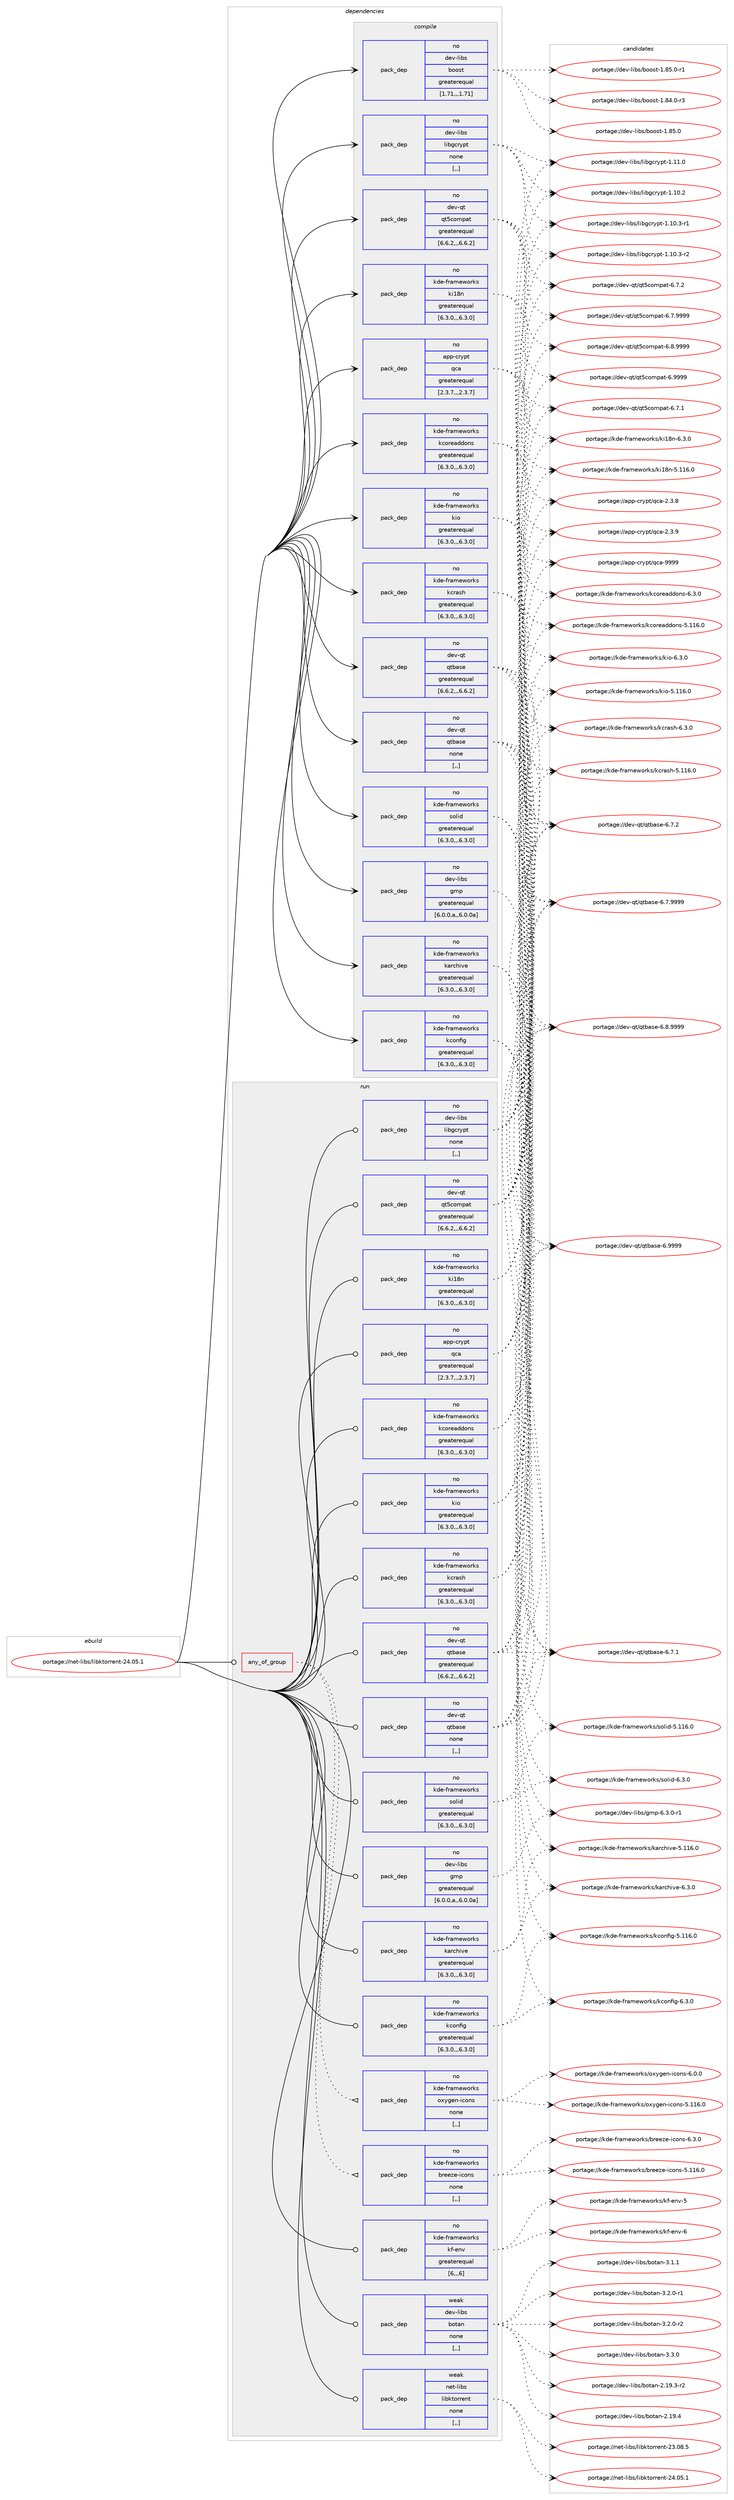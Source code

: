 digraph prolog {

# *************
# Graph options
# *************

newrank=true;
concentrate=true;
compound=true;
graph [rankdir=LR,fontname=Helvetica,fontsize=10,ranksep=1.5];#, ranksep=2.5, nodesep=0.2];
edge  [arrowhead=vee];
node  [fontname=Helvetica,fontsize=10];

# **********
# The ebuild
# **********

subgraph cluster_leftcol {
color=gray;
label=<<i>ebuild</i>>;
id [label="portage://net-libs/libktorrent-24.05.1", color=red, width=4, href="../net-libs/libktorrent-24.05.1.svg"];
}

# ****************
# The dependencies
# ****************

subgraph cluster_midcol {
color=gray;
label=<<i>dependencies</i>>;
subgraph cluster_compile {
fillcolor="#eeeeee";
style=filled;
label=<<i>compile</i>>;
subgraph pack256847 {
dependency350698 [label=<<TABLE BORDER="0" CELLBORDER="1" CELLSPACING="0" CELLPADDING="4" WIDTH="220"><TR><TD ROWSPAN="6" CELLPADDING="30">pack_dep</TD></TR><TR><TD WIDTH="110">no</TD></TR><TR><TD>app-crypt</TD></TR><TR><TD>qca</TD></TR><TR><TD>greaterequal</TD></TR><TR><TD>[2.3.7,,,2.3.7]</TD></TR></TABLE>>, shape=none, color=blue];
}
id:e -> dependency350698:w [weight=20,style="solid",arrowhead="vee"];
subgraph pack256848 {
dependency350699 [label=<<TABLE BORDER="0" CELLBORDER="1" CELLSPACING="0" CELLPADDING="4" WIDTH="220"><TR><TD ROWSPAN="6" CELLPADDING="30">pack_dep</TD></TR><TR><TD WIDTH="110">no</TD></TR><TR><TD>dev-libs</TD></TR><TR><TD>boost</TD></TR><TR><TD>greaterequal</TD></TR><TR><TD>[1.71,,,1.71]</TD></TR></TABLE>>, shape=none, color=blue];
}
id:e -> dependency350699:w [weight=20,style="solid",arrowhead="vee"];
subgraph pack256849 {
dependency350700 [label=<<TABLE BORDER="0" CELLBORDER="1" CELLSPACING="0" CELLPADDING="4" WIDTH="220"><TR><TD ROWSPAN="6" CELLPADDING="30">pack_dep</TD></TR><TR><TD WIDTH="110">no</TD></TR><TR><TD>dev-libs</TD></TR><TR><TD>gmp</TD></TR><TR><TD>greaterequal</TD></TR><TR><TD>[6.0.0,a,,6.0.0a]</TD></TR></TABLE>>, shape=none, color=blue];
}
id:e -> dependency350700:w [weight=20,style="solid",arrowhead="vee"];
subgraph pack256850 {
dependency350701 [label=<<TABLE BORDER="0" CELLBORDER="1" CELLSPACING="0" CELLPADDING="4" WIDTH="220"><TR><TD ROWSPAN="6" CELLPADDING="30">pack_dep</TD></TR><TR><TD WIDTH="110">no</TD></TR><TR><TD>dev-libs</TD></TR><TR><TD>libgcrypt</TD></TR><TR><TD>none</TD></TR><TR><TD>[,,]</TD></TR></TABLE>>, shape=none, color=blue];
}
id:e -> dependency350701:w [weight=20,style="solid",arrowhead="vee"];
subgraph pack256851 {
dependency350702 [label=<<TABLE BORDER="0" CELLBORDER="1" CELLSPACING="0" CELLPADDING="4" WIDTH="220"><TR><TD ROWSPAN="6" CELLPADDING="30">pack_dep</TD></TR><TR><TD WIDTH="110">no</TD></TR><TR><TD>dev-qt</TD></TR><TR><TD>qt5compat</TD></TR><TR><TD>greaterequal</TD></TR><TR><TD>[6.6.2,,,6.6.2]</TD></TR></TABLE>>, shape=none, color=blue];
}
id:e -> dependency350702:w [weight=20,style="solid",arrowhead="vee"];
subgraph pack256852 {
dependency350703 [label=<<TABLE BORDER="0" CELLBORDER="1" CELLSPACING="0" CELLPADDING="4" WIDTH="220"><TR><TD ROWSPAN="6" CELLPADDING="30">pack_dep</TD></TR><TR><TD WIDTH="110">no</TD></TR><TR><TD>dev-qt</TD></TR><TR><TD>qtbase</TD></TR><TR><TD>greaterequal</TD></TR><TR><TD>[6.6.2,,,6.6.2]</TD></TR></TABLE>>, shape=none, color=blue];
}
id:e -> dependency350703:w [weight=20,style="solid",arrowhead="vee"];
subgraph pack256853 {
dependency350704 [label=<<TABLE BORDER="0" CELLBORDER="1" CELLSPACING="0" CELLPADDING="4" WIDTH="220"><TR><TD ROWSPAN="6" CELLPADDING="30">pack_dep</TD></TR><TR><TD WIDTH="110">no</TD></TR><TR><TD>dev-qt</TD></TR><TR><TD>qtbase</TD></TR><TR><TD>none</TD></TR><TR><TD>[,,]</TD></TR></TABLE>>, shape=none, color=blue];
}
id:e -> dependency350704:w [weight=20,style="solid",arrowhead="vee"];
subgraph pack256854 {
dependency350705 [label=<<TABLE BORDER="0" CELLBORDER="1" CELLSPACING="0" CELLPADDING="4" WIDTH="220"><TR><TD ROWSPAN="6" CELLPADDING="30">pack_dep</TD></TR><TR><TD WIDTH="110">no</TD></TR><TR><TD>kde-frameworks</TD></TR><TR><TD>karchive</TD></TR><TR><TD>greaterequal</TD></TR><TR><TD>[6.3.0,,,6.3.0]</TD></TR></TABLE>>, shape=none, color=blue];
}
id:e -> dependency350705:w [weight=20,style="solid",arrowhead="vee"];
subgraph pack256855 {
dependency350706 [label=<<TABLE BORDER="0" CELLBORDER="1" CELLSPACING="0" CELLPADDING="4" WIDTH="220"><TR><TD ROWSPAN="6" CELLPADDING="30">pack_dep</TD></TR><TR><TD WIDTH="110">no</TD></TR><TR><TD>kde-frameworks</TD></TR><TR><TD>kconfig</TD></TR><TR><TD>greaterequal</TD></TR><TR><TD>[6.3.0,,,6.3.0]</TD></TR></TABLE>>, shape=none, color=blue];
}
id:e -> dependency350706:w [weight=20,style="solid",arrowhead="vee"];
subgraph pack256856 {
dependency350707 [label=<<TABLE BORDER="0" CELLBORDER="1" CELLSPACING="0" CELLPADDING="4" WIDTH="220"><TR><TD ROWSPAN="6" CELLPADDING="30">pack_dep</TD></TR><TR><TD WIDTH="110">no</TD></TR><TR><TD>kde-frameworks</TD></TR><TR><TD>kcoreaddons</TD></TR><TR><TD>greaterequal</TD></TR><TR><TD>[6.3.0,,,6.3.0]</TD></TR></TABLE>>, shape=none, color=blue];
}
id:e -> dependency350707:w [weight=20,style="solid",arrowhead="vee"];
subgraph pack256857 {
dependency350708 [label=<<TABLE BORDER="0" CELLBORDER="1" CELLSPACING="0" CELLPADDING="4" WIDTH="220"><TR><TD ROWSPAN="6" CELLPADDING="30">pack_dep</TD></TR><TR><TD WIDTH="110">no</TD></TR><TR><TD>kde-frameworks</TD></TR><TR><TD>kcrash</TD></TR><TR><TD>greaterequal</TD></TR><TR><TD>[6.3.0,,,6.3.0]</TD></TR></TABLE>>, shape=none, color=blue];
}
id:e -> dependency350708:w [weight=20,style="solid",arrowhead="vee"];
subgraph pack256858 {
dependency350709 [label=<<TABLE BORDER="0" CELLBORDER="1" CELLSPACING="0" CELLPADDING="4" WIDTH="220"><TR><TD ROWSPAN="6" CELLPADDING="30">pack_dep</TD></TR><TR><TD WIDTH="110">no</TD></TR><TR><TD>kde-frameworks</TD></TR><TR><TD>ki18n</TD></TR><TR><TD>greaterequal</TD></TR><TR><TD>[6.3.0,,,6.3.0]</TD></TR></TABLE>>, shape=none, color=blue];
}
id:e -> dependency350709:w [weight=20,style="solid",arrowhead="vee"];
subgraph pack256859 {
dependency350710 [label=<<TABLE BORDER="0" CELLBORDER="1" CELLSPACING="0" CELLPADDING="4" WIDTH="220"><TR><TD ROWSPAN="6" CELLPADDING="30">pack_dep</TD></TR><TR><TD WIDTH="110">no</TD></TR><TR><TD>kde-frameworks</TD></TR><TR><TD>kio</TD></TR><TR><TD>greaterequal</TD></TR><TR><TD>[6.3.0,,,6.3.0]</TD></TR></TABLE>>, shape=none, color=blue];
}
id:e -> dependency350710:w [weight=20,style="solid",arrowhead="vee"];
subgraph pack256860 {
dependency350711 [label=<<TABLE BORDER="0" CELLBORDER="1" CELLSPACING="0" CELLPADDING="4" WIDTH="220"><TR><TD ROWSPAN="6" CELLPADDING="30">pack_dep</TD></TR><TR><TD WIDTH="110">no</TD></TR><TR><TD>kde-frameworks</TD></TR><TR><TD>solid</TD></TR><TR><TD>greaterequal</TD></TR><TR><TD>[6.3.0,,,6.3.0]</TD></TR></TABLE>>, shape=none, color=blue];
}
id:e -> dependency350711:w [weight=20,style="solid",arrowhead="vee"];
}
subgraph cluster_compileandrun {
fillcolor="#eeeeee";
style=filled;
label=<<i>compile and run</i>>;
}
subgraph cluster_run {
fillcolor="#eeeeee";
style=filled;
label=<<i>run</i>>;
subgraph any2416 {
dependency350712 [label=<<TABLE BORDER="0" CELLBORDER="1" CELLSPACING="0" CELLPADDING="4"><TR><TD CELLPADDING="10">any_of_group</TD></TR></TABLE>>, shape=none, color=red];subgraph pack256861 {
dependency350713 [label=<<TABLE BORDER="0" CELLBORDER="1" CELLSPACING="0" CELLPADDING="4" WIDTH="220"><TR><TD ROWSPAN="6" CELLPADDING="30">pack_dep</TD></TR><TR><TD WIDTH="110">no</TD></TR><TR><TD>kde-frameworks</TD></TR><TR><TD>breeze-icons</TD></TR><TR><TD>none</TD></TR><TR><TD>[,,]</TD></TR></TABLE>>, shape=none, color=blue];
}
dependency350712:e -> dependency350713:w [weight=20,style="dotted",arrowhead="oinv"];
subgraph pack256862 {
dependency350714 [label=<<TABLE BORDER="0" CELLBORDER="1" CELLSPACING="0" CELLPADDING="4" WIDTH="220"><TR><TD ROWSPAN="6" CELLPADDING="30">pack_dep</TD></TR><TR><TD WIDTH="110">no</TD></TR><TR><TD>kde-frameworks</TD></TR><TR><TD>oxygen-icons</TD></TR><TR><TD>none</TD></TR><TR><TD>[,,]</TD></TR></TABLE>>, shape=none, color=blue];
}
dependency350712:e -> dependency350714:w [weight=20,style="dotted",arrowhead="oinv"];
}
id:e -> dependency350712:w [weight=20,style="solid",arrowhead="odot"];
subgraph pack256863 {
dependency350715 [label=<<TABLE BORDER="0" CELLBORDER="1" CELLSPACING="0" CELLPADDING="4" WIDTH="220"><TR><TD ROWSPAN="6" CELLPADDING="30">pack_dep</TD></TR><TR><TD WIDTH="110">no</TD></TR><TR><TD>app-crypt</TD></TR><TR><TD>qca</TD></TR><TR><TD>greaterequal</TD></TR><TR><TD>[2.3.7,,,2.3.7]</TD></TR></TABLE>>, shape=none, color=blue];
}
id:e -> dependency350715:w [weight=20,style="solid",arrowhead="odot"];
subgraph pack256864 {
dependency350716 [label=<<TABLE BORDER="0" CELLBORDER="1" CELLSPACING="0" CELLPADDING="4" WIDTH="220"><TR><TD ROWSPAN="6" CELLPADDING="30">pack_dep</TD></TR><TR><TD WIDTH="110">no</TD></TR><TR><TD>dev-libs</TD></TR><TR><TD>gmp</TD></TR><TR><TD>greaterequal</TD></TR><TR><TD>[6.0.0,a,,6.0.0a]</TD></TR></TABLE>>, shape=none, color=blue];
}
id:e -> dependency350716:w [weight=20,style="solid",arrowhead="odot"];
subgraph pack256865 {
dependency350717 [label=<<TABLE BORDER="0" CELLBORDER="1" CELLSPACING="0" CELLPADDING="4" WIDTH="220"><TR><TD ROWSPAN="6" CELLPADDING="30">pack_dep</TD></TR><TR><TD WIDTH="110">no</TD></TR><TR><TD>dev-libs</TD></TR><TR><TD>libgcrypt</TD></TR><TR><TD>none</TD></TR><TR><TD>[,,]</TD></TR></TABLE>>, shape=none, color=blue];
}
id:e -> dependency350717:w [weight=20,style="solid",arrowhead="odot"];
subgraph pack256866 {
dependency350718 [label=<<TABLE BORDER="0" CELLBORDER="1" CELLSPACING="0" CELLPADDING="4" WIDTH="220"><TR><TD ROWSPAN="6" CELLPADDING="30">pack_dep</TD></TR><TR><TD WIDTH="110">no</TD></TR><TR><TD>dev-qt</TD></TR><TR><TD>qt5compat</TD></TR><TR><TD>greaterequal</TD></TR><TR><TD>[6.6.2,,,6.6.2]</TD></TR></TABLE>>, shape=none, color=blue];
}
id:e -> dependency350718:w [weight=20,style="solid",arrowhead="odot"];
subgraph pack256867 {
dependency350719 [label=<<TABLE BORDER="0" CELLBORDER="1" CELLSPACING="0" CELLPADDING="4" WIDTH="220"><TR><TD ROWSPAN="6" CELLPADDING="30">pack_dep</TD></TR><TR><TD WIDTH="110">no</TD></TR><TR><TD>dev-qt</TD></TR><TR><TD>qtbase</TD></TR><TR><TD>greaterequal</TD></TR><TR><TD>[6.6.2,,,6.6.2]</TD></TR></TABLE>>, shape=none, color=blue];
}
id:e -> dependency350719:w [weight=20,style="solid",arrowhead="odot"];
subgraph pack256868 {
dependency350720 [label=<<TABLE BORDER="0" CELLBORDER="1" CELLSPACING="0" CELLPADDING="4" WIDTH="220"><TR><TD ROWSPAN="6" CELLPADDING="30">pack_dep</TD></TR><TR><TD WIDTH="110">no</TD></TR><TR><TD>dev-qt</TD></TR><TR><TD>qtbase</TD></TR><TR><TD>none</TD></TR><TR><TD>[,,]</TD></TR></TABLE>>, shape=none, color=blue];
}
id:e -> dependency350720:w [weight=20,style="solid",arrowhead="odot"];
subgraph pack256869 {
dependency350721 [label=<<TABLE BORDER="0" CELLBORDER="1" CELLSPACING="0" CELLPADDING="4" WIDTH="220"><TR><TD ROWSPAN="6" CELLPADDING="30">pack_dep</TD></TR><TR><TD WIDTH="110">no</TD></TR><TR><TD>kde-frameworks</TD></TR><TR><TD>karchive</TD></TR><TR><TD>greaterequal</TD></TR><TR><TD>[6.3.0,,,6.3.0]</TD></TR></TABLE>>, shape=none, color=blue];
}
id:e -> dependency350721:w [weight=20,style="solid",arrowhead="odot"];
subgraph pack256870 {
dependency350722 [label=<<TABLE BORDER="0" CELLBORDER="1" CELLSPACING="0" CELLPADDING="4" WIDTH="220"><TR><TD ROWSPAN="6" CELLPADDING="30">pack_dep</TD></TR><TR><TD WIDTH="110">no</TD></TR><TR><TD>kde-frameworks</TD></TR><TR><TD>kconfig</TD></TR><TR><TD>greaterequal</TD></TR><TR><TD>[6.3.0,,,6.3.0]</TD></TR></TABLE>>, shape=none, color=blue];
}
id:e -> dependency350722:w [weight=20,style="solid",arrowhead="odot"];
subgraph pack256871 {
dependency350723 [label=<<TABLE BORDER="0" CELLBORDER="1" CELLSPACING="0" CELLPADDING="4" WIDTH="220"><TR><TD ROWSPAN="6" CELLPADDING="30">pack_dep</TD></TR><TR><TD WIDTH="110">no</TD></TR><TR><TD>kde-frameworks</TD></TR><TR><TD>kcoreaddons</TD></TR><TR><TD>greaterequal</TD></TR><TR><TD>[6.3.0,,,6.3.0]</TD></TR></TABLE>>, shape=none, color=blue];
}
id:e -> dependency350723:w [weight=20,style="solid",arrowhead="odot"];
subgraph pack256872 {
dependency350724 [label=<<TABLE BORDER="0" CELLBORDER="1" CELLSPACING="0" CELLPADDING="4" WIDTH="220"><TR><TD ROWSPAN="6" CELLPADDING="30">pack_dep</TD></TR><TR><TD WIDTH="110">no</TD></TR><TR><TD>kde-frameworks</TD></TR><TR><TD>kcrash</TD></TR><TR><TD>greaterequal</TD></TR><TR><TD>[6.3.0,,,6.3.0]</TD></TR></TABLE>>, shape=none, color=blue];
}
id:e -> dependency350724:w [weight=20,style="solid",arrowhead="odot"];
subgraph pack256873 {
dependency350725 [label=<<TABLE BORDER="0" CELLBORDER="1" CELLSPACING="0" CELLPADDING="4" WIDTH="220"><TR><TD ROWSPAN="6" CELLPADDING="30">pack_dep</TD></TR><TR><TD WIDTH="110">no</TD></TR><TR><TD>kde-frameworks</TD></TR><TR><TD>kf-env</TD></TR><TR><TD>greaterequal</TD></TR><TR><TD>[6,,,6]</TD></TR></TABLE>>, shape=none, color=blue];
}
id:e -> dependency350725:w [weight=20,style="solid",arrowhead="odot"];
subgraph pack256874 {
dependency350726 [label=<<TABLE BORDER="0" CELLBORDER="1" CELLSPACING="0" CELLPADDING="4" WIDTH="220"><TR><TD ROWSPAN="6" CELLPADDING="30">pack_dep</TD></TR><TR><TD WIDTH="110">no</TD></TR><TR><TD>kde-frameworks</TD></TR><TR><TD>ki18n</TD></TR><TR><TD>greaterequal</TD></TR><TR><TD>[6.3.0,,,6.3.0]</TD></TR></TABLE>>, shape=none, color=blue];
}
id:e -> dependency350726:w [weight=20,style="solid",arrowhead="odot"];
subgraph pack256875 {
dependency350727 [label=<<TABLE BORDER="0" CELLBORDER="1" CELLSPACING="0" CELLPADDING="4" WIDTH="220"><TR><TD ROWSPAN="6" CELLPADDING="30">pack_dep</TD></TR><TR><TD WIDTH="110">no</TD></TR><TR><TD>kde-frameworks</TD></TR><TR><TD>kio</TD></TR><TR><TD>greaterequal</TD></TR><TR><TD>[6.3.0,,,6.3.0]</TD></TR></TABLE>>, shape=none, color=blue];
}
id:e -> dependency350727:w [weight=20,style="solid",arrowhead="odot"];
subgraph pack256876 {
dependency350728 [label=<<TABLE BORDER="0" CELLBORDER="1" CELLSPACING="0" CELLPADDING="4" WIDTH="220"><TR><TD ROWSPAN="6" CELLPADDING="30">pack_dep</TD></TR><TR><TD WIDTH="110">no</TD></TR><TR><TD>kde-frameworks</TD></TR><TR><TD>solid</TD></TR><TR><TD>greaterequal</TD></TR><TR><TD>[6.3.0,,,6.3.0]</TD></TR></TABLE>>, shape=none, color=blue];
}
id:e -> dependency350728:w [weight=20,style="solid",arrowhead="odot"];
subgraph pack256877 {
dependency350729 [label=<<TABLE BORDER="0" CELLBORDER="1" CELLSPACING="0" CELLPADDING="4" WIDTH="220"><TR><TD ROWSPAN="6" CELLPADDING="30">pack_dep</TD></TR><TR><TD WIDTH="110">weak</TD></TR><TR><TD>dev-libs</TD></TR><TR><TD>botan</TD></TR><TR><TD>none</TD></TR><TR><TD>[,,]</TD></TR></TABLE>>, shape=none, color=blue];
}
id:e -> dependency350729:w [weight=20,style="solid",arrowhead="odot"];
subgraph pack256878 {
dependency350730 [label=<<TABLE BORDER="0" CELLBORDER="1" CELLSPACING="0" CELLPADDING="4" WIDTH="220"><TR><TD ROWSPAN="6" CELLPADDING="30">pack_dep</TD></TR><TR><TD WIDTH="110">weak</TD></TR><TR><TD>net-libs</TD></TR><TR><TD>libktorrent</TD></TR><TR><TD>none</TD></TR><TR><TD>[,,]</TD></TR></TABLE>>, shape=none, color=blue];
}
id:e -> dependency350730:w [weight=20,style="solid",arrowhead="odot"];
}
}

# **************
# The candidates
# **************

subgraph cluster_choices {
rank=same;
color=gray;
label=<<i>candidates</i>>;

subgraph choice256847 {
color=black;
nodesep=1;
choice971121124599114121112116471139997455046514656 [label="portage://app-crypt/qca-2.3.8", color=red, width=4,href="../app-crypt/qca-2.3.8.svg"];
choice971121124599114121112116471139997455046514657 [label="portage://app-crypt/qca-2.3.9", color=red, width=4,href="../app-crypt/qca-2.3.9.svg"];
choice9711211245991141211121164711399974557575757 [label="portage://app-crypt/qca-9999", color=red, width=4,href="../app-crypt/qca-9999.svg"];
dependency350698:e -> choice971121124599114121112116471139997455046514656:w [style=dotted,weight="100"];
dependency350698:e -> choice971121124599114121112116471139997455046514657:w [style=dotted,weight="100"];
dependency350698:e -> choice9711211245991141211121164711399974557575757:w [style=dotted,weight="100"];
}
subgraph choice256848 {
color=black;
nodesep=1;
choice10010111845108105981154798111111115116454946565246484511451 [label="portage://dev-libs/boost-1.84.0-r3", color=red, width=4,href="../dev-libs/boost-1.84.0-r3.svg"];
choice1001011184510810598115479811111111511645494656534648 [label="portage://dev-libs/boost-1.85.0", color=red, width=4,href="../dev-libs/boost-1.85.0.svg"];
choice10010111845108105981154798111111115116454946565346484511449 [label="portage://dev-libs/boost-1.85.0-r1", color=red, width=4,href="../dev-libs/boost-1.85.0-r1.svg"];
dependency350699:e -> choice10010111845108105981154798111111115116454946565246484511451:w [style=dotted,weight="100"];
dependency350699:e -> choice1001011184510810598115479811111111511645494656534648:w [style=dotted,weight="100"];
dependency350699:e -> choice10010111845108105981154798111111115116454946565346484511449:w [style=dotted,weight="100"];
}
subgraph choice256849 {
color=black;
nodesep=1;
choice1001011184510810598115471031091124554465146484511449 [label="portage://dev-libs/gmp-6.3.0-r1", color=red, width=4,href="../dev-libs/gmp-6.3.0-r1.svg"];
dependency350700:e -> choice1001011184510810598115471031091124554465146484511449:w [style=dotted,weight="100"];
}
subgraph choice256850 {
color=black;
nodesep=1;
choice100101118451081059811547108105981039911412111211645494649484650 [label="portage://dev-libs/libgcrypt-1.10.2", color=red, width=4,href="../dev-libs/libgcrypt-1.10.2.svg"];
choice1001011184510810598115471081059810399114121112116454946494846514511449 [label="portage://dev-libs/libgcrypt-1.10.3-r1", color=red, width=4,href="../dev-libs/libgcrypt-1.10.3-r1.svg"];
choice1001011184510810598115471081059810399114121112116454946494846514511450 [label="portage://dev-libs/libgcrypt-1.10.3-r2", color=red, width=4,href="../dev-libs/libgcrypt-1.10.3-r2.svg"];
choice100101118451081059811547108105981039911412111211645494649494648 [label="portage://dev-libs/libgcrypt-1.11.0", color=red, width=4,href="../dev-libs/libgcrypt-1.11.0.svg"];
dependency350701:e -> choice100101118451081059811547108105981039911412111211645494649484650:w [style=dotted,weight="100"];
dependency350701:e -> choice1001011184510810598115471081059810399114121112116454946494846514511449:w [style=dotted,weight="100"];
dependency350701:e -> choice1001011184510810598115471081059810399114121112116454946494846514511450:w [style=dotted,weight="100"];
dependency350701:e -> choice100101118451081059811547108105981039911412111211645494649494648:w [style=dotted,weight="100"];
}
subgraph choice256851 {
color=black;
nodesep=1;
choice1001011184511311647113116539911110911297116455446554649 [label="portage://dev-qt/qt5compat-6.7.1", color=red, width=4,href="../dev-qt/qt5compat-6.7.1.svg"];
choice1001011184511311647113116539911110911297116455446554650 [label="portage://dev-qt/qt5compat-6.7.2", color=red, width=4,href="../dev-qt/qt5compat-6.7.2.svg"];
choice1001011184511311647113116539911110911297116455446554657575757 [label="portage://dev-qt/qt5compat-6.7.9999", color=red, width=4,href="../dev-qt/qt5compat-6.7.9999.svg"];
choice1001011184511311647113116539911110911297116455446564657575757 [label="portage://dev-qt/qt5compat-6.8.9999", color=red, width=4,href="../dev-qt/qt5compat-6.8.9999.svg"];
choice100101118451131164711311653991111091129711645544657575757 [label="portage://dev-qt/qt5compat-6.9999", color=red, width=4,href="../dev-qt/qt5compat-6.9999.svg"];
dependency350702:e -> choice1001011184511311647113116539911110911297116455446554649:w [style=dotted,weight="100"];
dependency350702:e -> choice1001011184511311647113116539911110911297116455446554650:w [style=dotted,weight="100"];
dependency350702:e -> choice1001011184511311647113116539911110911297116455446554657575757:w [style=dotted,weight="100"];
dependency350702:e -> choice1001011184511311647113116539911110911297116455446564657575757:w [style=dotted,weight="100"];
dependency350702:e -> choice100101118451131164711311653991111091129711645544657575757:w [style=dotted,weight="100"];
}
subgraph choice256852 {
color=black;
nodesep=1;
choice10010111845113116471131169897115101455446554649 [label="portage://dev-qt/qtbase-6.7.1", color=red, width=4,href="../dev-qt/qtbase-6.7.1.svg"];
choice10010111845113116471131169897115101455446554650 [label="portage://dev-qt/qtbase-6.7.2", color=red, width=4,href="../dev-qt/qtbase-6.7.2.svg"];
choice10010111845113116471131169897115101455446554657575757 [label="portage://dev-qt/qtbase-6.7.9999", color=red, width=4,href="../dev-qt/qtbase-6.7.9999.svg"];
choice10010111845113116471131169897115101455446564657575757 [label="portage://dev-qt/qtbase-6.8.9999", color=red, width=4,href="../dev-qt/qtbase-6.8.9999.svg"];
choice1001011184511311647113116989711510145544657575757 [label="portage://dev-qt/qtbase-6.9999", color=red, width=4,href="../dev-qt/qtbase-6.9999.svg"];
dependency350703:e -> choice10010111845113116471131169897115101455446554649:w [style=dotted,weight="100"];
dependency350703:e -> choice10010111845113116471131169897115101455446554650:w [style=dotted,weight="100"];
dependency350703:e -> choice10010111845113116471131169897115101455446554657575757:w [style=dotted,weight="100"];
dependency350703:e -> choice10010111845113116471131169897115101455446564657575757:w [style=dotted,weight="100"];
dependency350703:e -> choice1001011184511311647113116989711510145544657575757:w [style=dotted,weight="100"];
}
subgraph choice256853 {
color=black;
nodesep=1;
choice10010111845113116471131169897115101455446554649 [label="portage://dev-qt/qtbase-6.7.1", color=red, width=4,href="../dev-qt/qtbase-6.7.1.svg"];
choice10010111845113116471131169897115101455446554650 [label="portage://dev-qt/qtbase-6.7.2", color=red, width=4,href="../dev-qt/qtbase-6.7.2.svg"];
choice10010111845113116471131169897115101455446554657575757 [label="portage://dev-qt/qtbase-6.7.9999", color=red, width=4,href="../dev-qt/qtbase-6.7.9999.svg"];
choice10010111845113116471131169897115101455446564657575757 [label="portage://dev-qt/qtbase-6.8.9999", color=red, width=4,href="../dev-qt/qtbase-6.8.9999.svg"];
choice1001011184511311647113116989711510145544657575757 [label="portage://dev-qt/qtbase-6.9999", color=red, width=4,href="../dev-qt/qtbase-6.9999.svg"];
dependency350704:e -> choice10010111845113116471131169897115101455446554649:w [style=dotted,weight="100"];
dependency350704:e -> choice10010111845113116471131169897115101455446554650:w [style=dotted,weight="100"];
dependency350704:e -> choice10010111845113116471131169897115101455446554657575757:w [style=dotted,weight="100"];
dependency350704:e -> choice10010111845113116471131169897115101455446564657575757:w [style=dotted,weight="100"];
dependency350704:e -> choice1001011184511311647113116989711510145544657575757:w [style=dotted,weight="100"];
}
subgraph choice256854 {
color=black;
nodesep=1;
choice10710010145102114971091011191111141071154710797114991041051181014553464949544648 [label="portage://kde-frameworks/karchive-5.116.0", color=red, width=4,href="../kde-frameworks/karchive-5.116.0.svg"];
choice1071001014510211497109101119111114107115471079711499104105118101455446514648 [label="portage://kde-frameworks/karchive-6.3.0", color=red, width=4,href="../kde-frameworks/karchive-6.3.0.svg"];
dependency350705:e -> choice10710010145102114971091011191111141071154710797114991041051181014553464949544648:w [style=dotted,weight="100"];
dependency350705:e -> choice1071001014510211497109101119111114107115471079711499104105118101455446514648:w [style=dotted,weight="100"];
}
subgraph choice256855 {
color=black;
nodesep=1;
choice107100101451021149710910111911111410711547107991111101021051034553464949544648 [label="portage://kde-frameworks/kconfig-5.116.0", color=red, width=4,href="../kde-frameworks/kconfig-5.116.0.svg"];
choice10710010145102114971091011191111141071154710799111110102105103455446514648 [label="portage://kde-frameworks/kconfig-6.3.0", color=red, width=4,href="../kde-frameworks/kconfig-6.3.0.svg"];
dependency350706:e -> choice107100101451021149710910111911111410711547107991111101021051034553464949544648:w [style=dotted,weight="100"];
dependency350706:e -> choice10710010145102114971091011191111141071154710799111110102105103455446514648:w [style=dotted,weight="100"];
}
subgraph choice256856 {
color=black;
nodesep=1;
choice10710010145102114971091011191111141071154710799111114101971001001111101154553464949544648 [label="portage://kde-frameworks/kcoreaddons-5.116.0", color=red, width=4,href="../kde-frameworks/kcoreaddons-5.116.0.svg"];
choice1071001014510211497109101119111114107115471079911111410197100100111110115455446514648 [label="portage://kde-frameworks/kcoreaddons-6.3.0", color=red, width=4,href="../kde-frameworks/kcoreaddons-6.3.0.svg"];
dependency350707:e -> choice10710010145102114971091011191111141071154710799111114101971001001111101154553464949544648:w [style=dotted,weight="100"];
dependency350707:e -> choice1071001014510211497109101119111114107115471079911111410197100100111110115455446514648:w [style=dotted,weight="100"];
}
subgraph choice256857 {
color=black;
nodesep=1;
choice10710010145102114971091011191111141071154710799114971151044553464949544648 [label="portage://kde-frameworks/kcrash-5.116.0", color=red, width=4,href="../kde-frameworks/kcrash-5.116.0.svg"];
choice1071001014510211497109101119111114107115471079911497115104455446514648 [label="portage://kde-frameworks/kcrash-6.3.0", color=red, width=4,href="../kde-frameworks/kcrash-6.3.0.svg"];
dependency350708:e -> choice10710010145102114971091011191111141071154710799114971151044553464949544648:w [style=dotted,weight="100"];
dependency350708:e -> choice1071001014510211497109101119111114107115471079911497115104455446514648:w [style=dotted,weight="100"];
}
subgraph choice256858 {
color=black;
nodesep=1;
choice10710010145102114971091011191111141071154710710549561104553464949544648 [label="portage://kde-frameworks/ki18n-5.116.0", color=red, width=4,href="../kde-frameworks/ki18n-5.116.0.svg"];
choice1071001014510211497109101119111114107115471071054956110455446514648 [label="portage://kde-frameworks/ki18n-6.3.0", color=red, width=4,href="../kde-frameworks/ki18n-6.3.0.svg"];
dependency350709:e -> choice10710010145102114971091011191111141071154710710549561104553464949544648:w [style=dotted,weight="100"];
dependency350709:e -> choice1071001014510211497109101119111114107115471071054956110455446514648:w [style=dotted,weight="100"];
}
subgraph choice256859 {
color=black;
nodesep=1;
choice1071001014510211497109101119111114107115471071051114553464949544648 [label="portage://kde-frameworks/kio-5.116.0", color=red, width=4,href="../kde-frameworks/kio-5.116.0.svg"];
choice107100101451021149710910111911111410711547107105111455446514648 [label="portage://kde-frameworks/kio-6.3.0", color=red, width=4,href="../kde-frameworks/kio-6.3.0.svg"];
dependency350710:e -> choice1071001014510211497109101119111114107115471071051114553464949544648:w [style=dotted,weight="100"];
dependency350710:e -> choice107100101451021149710910111911111410711547107105111455446514648:w [style=dotted,weight="100"];
}
subgraph choice256860 {
color=black;
nodesep=1;
choice1071001014510211497109101119111114107115471151111081051004553464949544648 [label="portage://kde-frameworks/solid-5.116.0", color=red, width=4,href="../kde-frameworks/solid-5.116.0.svg"];
choice107100101451021149710910111911111410711547115111108105100455446514648 [label="portage://kde-frameworks/solid-6.3.0", color=red, width=4,href="../kde-frameworks/solid-6.3.0.svg"];
dependency350711:e -> choice1071001014510211497109101119111114107115471151111081051004553464949544648:w [style=dotted,weight="100"];
dependency350711:e -> choice107100101451021149710910111911111410711547115111108105100455446514648:w [style=dotted,weight="100"];
}
subgraph choice256861 {
color=black;
nodesep=1;
choice1071001014510211497109101119111114107115479811410110112210145105991111101154553464949544648 [label="portage://kde-frameworks/breeze-icons-5.116.0", color=red, width=4,href="../kde-frameworks/breeze-icons-5.116.0.svg"];
choice107100101451021149710910111911111410711547981141011011221014510599111110115455446514648 [label="portage://kde-frameworks/breeze-icons-6.3.0", color=red, width=4,href="../kde-frameworks/breeze-icons-6.3.0.svg"];
dependency350713:e -> choice1071001014510211497109101119111114107115479811410110112210145105991111101154553464949544648:w [style=dotted,weight="100"];
dependency350713:e -> choice107100101451021149710910111911111410711547981141011011221014510599111110115455446514648:w [style=dotted,weight="100"];
}
subgraph choice256862 {
color=black;
nodesep=1;
choice10710010145102114971091011191111141071154711112012110310111045105991111101154553464949544648 [label="portage://kde-frameworks/oxygen-icons-5.116.0", color=red, width=4,href="../kde-frameworks/oxygen-icons-5.116.0.svg"];
choice1071001014510211497109101119111114107115471111201211031011104510599111110115455446484648 [label="portage://kde-frameworks/oxygen-icons-6.0.0", color=red, width=4,href="../kde-frameworks/oxygen-icons-6.0.0.svg"];
dependency350714:e -> choice10710010145102114971091011191111141071154711112012110310111045105991111101154553464949544648:w [style=dotted,weight="100"];
dependency350714:e -> choice1071001014510211497109101119111114107115471111201211031011104510599111110115455446484648:w [style=dotted,weight="100"];
}
subgraph choice256863 {
color=black;
nodesep=1;
choice971121124599114121112116471139997455046514656 [label="portage://app-crypt/qca-2.3.8", color=red, width=4,href="../app-crypt/qca-2.3.8.svg"];
choice971121124599114121112116471139997455046514657 [label="portage://app-crypt/qca-2.3.9", color=red, width=4,href="../app-crypt/qca-2.3.9.svg"];
choice9711211245991141211121164711399974557575757 [label="portage://app-crypt/qca-9999", color=red, width=4,href="../app-crypt/qca-9999.svg"];
dependency350715:e -> choice971121124599114121112116471139997455046514656:w [style=dotted,weight="100"];
dependency350715:e -> choice971121124599114121112116471139997455046514657:w [style=dotted,weight="100"];
dependency350715:e -> choice9711211245991141211121164711399974557575757:w [style=dotted,weight="100"];
}
subgraph choice256864 {
color=black;
nodesep=1;
choice1001011184510810598115471031091124554465146484511449 [label="portage://dev-libs/gmp-6.3.0-r1", color=red, width=4,href="../dev-libs/gmp-6.3.0-r1.svg"];
dependency350716:e -> choice1001011184510810598115471031091124554465146484511449:w [style=dotted,weight="100"];
}
subgraph choice256865 {
color=black;
nodesep=1;
choice100101118451081059811547108105981039911412111211645494649484650 [label="portage://dev-libs/libgcrypt-1.10.2", color=red, width=4,href="../dev-libs/libgcrypt-1.10.2.svg"];
choice1001011184510810598115471081059810399114121112116454946494846514511449 [label="portage://dev-libs/libgcrypt-1.10.3-r1", color=red, width=4,href="../dev-libs/libgcrypt-1.10.3-r1.svg"];
choice1001011184510810598115471081059810399114121112116454946494846514511450 [label="portage://dev-libs/libgcrypt-1.10.3-r2", color=red, width=4,href="../dev-libs/libgcrypt-1.10.3-r2.svg"];
choice100101118451081059811547108105981039911412111211645494649494648 [label="portage://dev-libs/libgcrypt-1.11.0", color=red, width=4,href="../dev-libs/libgcrypt-1.11.0.svg"];
dependency350717:e -> choice100101118451081059811547108105981039911412111211645494649484650:w [style=dotted,weight="100"];
dependency350717:e -> choice1001011184510810598115471081059810399114121112116454946494846514511449:w [style=dotted,weight="100"];
dependency350717:e -> choice1001011184510810598115471081059810399114121112116454946494846514511450:w [style=dotted,weight="100"];
dependency350717:e -> choice100101118451081059811547108105981039911412111211645494649494648:w [style=dotted,weight="100"];
}
subgraph choice256866 {
color=black;
nodesep=1;
choice1001011184511311647113116539911110911297116455446554649 [label="portage://dev-qt/qt5compat-6.7.1", color=red, width=4,href="../dev-qt/qt5compat-6.7.1.svg"];
choice1001011184511311647113116539911110911297116455446554650 [label="portage://dev-qt/qt5compat-6.7.2", color=red, width=4,href="../dev-qt/qt5compat-6.7.2.svg"];
choice1001011184511311647113116539911110911297116455446554657575757 [label="portage://dev-qt/qt5compat-6.7.9999", color=red, width=4,href="../dev-qt/qt5compat-6.7.9999.svg"];
choice1001011184511311647113116539911110911297116455446564657575757 [label="portage://dev-qt/qt5compat-6.8.9999", color=red, width=4,href="../dev-qt/qt5compat-6.8.9999.svg"];
choice100101118451131164711311653991111091129711645544657575757 [label="portage://dev-qt/qt5compat-6.9999", color=red, width=4,href="../dev-qt/qt5compat-6.9999.svg"];
dependency350718:e -> choice1001011184511311647113116539911110911297116455446554649:w [style=dotted,weight="100"];
dependency350718:e -> choice1001011184511311647113116539911110911297116455446554650:w [style=dotted,weight="100"];
dependency350718:e -> choice1001011184511311647113116539911110911297116455446554657575757:w [style=dotted,weight="100"];
dependency350718:e -> choice1001011184511311647113116539911110911297116455446564657575757:w [style=dotted,weight="100"];
dependency350718:e -> choice100101118451131164711311653991111091129711645544657575757:w [style=dotted,weight="100"];
}
subgraph choice256867 {
color=black;
nodesep=1;
choice10010111845113116471131169897115101455446554649 [label="portage://dev-qt/qtbase-6.7.1", color=red, width=4,href="../dev-qt/qtbase-6.7.1.svg"];
choice10010111845113116471131169897115101455446554650 [label="portage://dev-qt/qtbase-6.7.2", color=red, width=4,href="../dev-qt/qtbase-6.7.2.svg"];
choice10010111845113116471131169897115101455446554657575757 [label="portage://dev-qt/qtbase-6.7.9999", color=red, width=4,href="../dev-qt/qtbase-6.7.9999.svg"];
choice10010111845113116471131169897115101455446564657575757 [label="portage://dev-qt/qtbase-6.8.9999", color=red, width=4,href="../dev-qt/qtbase-6.8.9999.svg"];
choice1001011184511311647113116989711510145544657575757 [label="portage://dev-qt/qtbase-6.9999", color=red, width=4,href="../dev-qt/qtbase-6.9999.svg"];
dependency350719:e -> choice10010111845113116471131169897115101455446554649:w [style=dotted,weight="100"];
dependency350719:e -> choice10010111845113116471131169897115101455446554650:w [style=dotted,weight="100"];
dependency350719:e -> choice10010111845113116471131169897115101455446554657575757:w [style=dotted,weight="100"];
dependency350719:e -> choice10010111845113116471131169897115101455446564657575757:w [style=dotted,weight="100"];
dependency350719:e -> choice1001011184511311647113116989711510145544657575757:w [style=dotted,weight="100"];
}
subgraph choice256868 {
color=black;
nodesep=1;
choice10010111845113116471131169897115101455446554649 [label="portage://dev-qt/qtbase-6.7.1", color=red, width=4,href="../dev-qt/qtbase-6.7.1.svg"];
choice10010111845113116471131169897115101455446554650 [label="portage://dev-qt/qtbase-6.7.2", color=red, width=4,href="../dev-qt/qtbase-6.7.2.svg"];
choice10010111845113116471131169897115101455446554657575757 [label="portage://dev-qt/qtbase-6.7.9999", color=red, width=4,href="../dev-qt/qtbase-6.7.9999.svg"];
choice10010111845113116471131169897115101455446564657575757 [label="portage://dev-qt/qtbase-6.8.9999", color=red, width=4,href="../dev-qt/qtbase-6.8.9999.svg"];
choice1001011184511311647113116989711510145544657575757 [label="portage://dev-qt/qtbase-6.9999", color=red, width=4,href="../dev-qt/qtbase-6.9999.svg"];
dependency350720:e -> choice10010111845113116471131169897115101455446554649:w [style=dotted,weight="100"];
dependency350720:e -> choice10010111845113116471131169897115101455446554650:w [style=dotted,weight="100"];
dependency350720:e -> choice10010111845113116471131169897115101455446554657575757:w [style=dotted,weight="100"];
dependency350720:e -> choice10010111845113116471131169897115101455446564657575757:w [style=dotted,weight="100"];
dependency350720:e -> choice1001011184511311647113116989711510145544657575757:w [style=dotted,weight="100"];
}
subgraph choice256869 {
color=black;
nodesep=1;
choice10710010145102114971091011191111141071154710797114991041051181014553464949544648 [label="portage://kde-frameworks/karchive-5.116.0", color=red, width=4,href="../kde-frameworks/karchive-5.116.0.svg"];
choice1071001014510211497109101119111114107115471079711499104105118101455446514648 [label="portage://kde-frameworks/karchive-6.3.0", color=red, width=4,href="../kde-frameworks/karchive-6.3.0.svg"];
dependency350721:e -> choice10710010145102114971091011191111141071154710797114991041051181014553464949544648:w [style=dotted,weight="100"];
dependency350721:e -> choice1071001014510211497109101119111114107115471079711499104105118101455446514648:w [style=dotted,weight="100"];
}
subgraph choice256870 {
color=black;
nodesep=1;
choice107100101451021149710910111911111410711547107991111101021051034553464949544648 [label="portage://kde-frameworks/kconfig-5.116.0", color=red, width=4,href="../kde-frameworks/kconfig-5.116.0.svg"];
choice10710010145102114971091011191111141071154710799111110102105103455446514648 [label="portage://kde-frameworks/kconfig-6.3.0", color=red, width=4,href="../kde-frameworks/kconfig-6.3.0.svg"];
dependency350722:e -> choice107100101451021149710910111911111410711547107991111101021051034553464949544648:w [style=dotted,weight="100"];
dependency350722:e -> choice10710010145102114971091011191111141071154710799111110102105103455446514648:w [style=dotted,weight="100"];
}
subgraph choice256871 {
color=black;
nodesep=1;
choice10710010145102114971091011191111141071154710799111114101971001001111101154553464949544648 [label="portage://kde-frameworks/kcoreaddons-5.116.0", color=red, width=4,href="../kde-frameworks/kcoreaddons-5.116.0.svg"];
choice1071001014510211497109101119111114107115471079911111410197100100111110115455446514648 [label="portage://kde-frameworks/kcoreaddons-6.3.0", color=red, width=4,href="../kde-frameworks/kcoreaddons-6.3.0.svg"];
dependency350723:e -> choice10710010145102114971091011191111141071154710799111114101971001001111101154553464949544648:w [style=dotted,weight="100"];
dependency350723:e -> choice1071001014510211497109101119111114107115471079911111410197100100111110115455446514648:w [style=dotted,weight="100"];
}
subgraph choice256872 {
color=black;
nodesep=1;
choice10710010145102114971091011191111141071154710799114971151044553464949544648 [label="portage://kde-frameworks/kcrash-5.116.0", color=red, width=4,href="../kde-frameworks/kcrash-5.116.0.svg"];
choice1071001014510211497109101119111114107115471079911497115104455446514648 [label="portage://kde-frameworks/kcrash-6.3.0", color=red, width=4,href="../kde-frameworks/kcrash-6.3.0.svg"];
dependency350724:e -> choice10710010145102114971091011191111141071154710799114971151044553464949544648:w [style=dotted,weight="100"];
dependency350724:e -> choice1071001014510211497109101119111114107115471079911497115104455446514648:w [style=dotted,weight="100"];
}
subgraph choice256873 {
color=black;
nodesep=1;
choice107100101451021149710910111911111410711547107102451011101184553 [label="portage://kde-frameworks/kf-env-5", color=red, width=4,href="../kde-frameworks/kf-env-5.svg"];
choice107100101451021149710910111911111410711547107102451011101184554 [label="portage://kde-frameworks/kf-env-6", color=red, width=4,href="../kde-frameworks/kf-env-6.svg"];
dependency350725:e -> choice107100101451021149710910111911111410711547107102451011101184553:w [style=dotted,weight="100"];
dependency350725:e -> choice107100101451021149710910111911111410711547107102451011101184554:w [style=dotted,weight="100"];
}
subgraph choice256874 {
color=black;
nodesep=1;
choice10710010145102114971091011191111141071154710710549561104553464949544648 [label="portage://kde-frameworks/ki18n-5.116.0", color=red, width=4,href="../kde-frameworks/ki18n-5.116.0.svg"];
choice1071001014510211497109101119111114107115471071054956110455446514648 [label="portage://kde-frameworks/ki18n-6.3.0", color=red, width=4,href="../kde-frameworks/ki18n-6.3.0.svg"];
dependency350726:e -> choice10710010145102114971091011191111141071154710710549561104553464949544648:w [style=dotted,weight="100"];
dependency350726:e -> choice1071001014510211497109101119111114107115471071054956110455446514648:w [style=dotted,weight="100"];
}
subgraph choice256875 {
color=black;
nodesep=1;
choice1071001014510211497109101119111114107115471071051114553464949544648 [label="portage://kde-frameworks/kio-5.116.0", color=red, width=4,href="../kde-frameworks/kio-5.116.0.svg"];
choice107100101451021149710910111911111410711547107105111455446514648 [label="portage://kde-frameworks/kio-6.3.0", color=red, width=4,href="../kde-frameworks/kio-6.3.0.svg"];
dependency350727:e -> choice1071001014510211497109101119111114107115471071051114553464949544648:w [style=dotted,weight="100"];
dependency350727:e -> choice107100101451021149710910111911111410711547107105111455446514648:w [style=dotted,weight="100"];
}
subgraph choice256876 {
color=black;
nodesep=1;
choice1071001014510211497109101119111114107115471151111081051004553464949544648 [label="portage://kde-frameworks/solid-5.116.0", color=red, width=4,href="../kde-frameworks/solid-5.116.0.svg"];
choice107100101451021149710910111911111410711547115111108105100455446514648 [label="portage://kde-frameworks/solid-6.3.0", color=red, width=4,href="../kde-frameworks/solid-6.3.0.svg"];
dependency350728:e -> choice1071001014510211497109101119111114107115471151111081051004553464949544648:w [style=dotted,weight="100"];
dependency350728:e -> choice107100101451021149710910111911111410711547115111108105100455446514648:w [style=dotted,weight="100"];
}
subgraph choice256877 {
color=black;
nodesep=1;
choice1001011184510810598115479811111697110455046495746514511450 [label="portage://dev-libs/botan-2.19.3-r2", color=red, width=4,href="../dev-libs/botan-2.19.3-r2.svg"];
choice100101118451081059811547981111169711045504649574652 [label="portage://dev-libs/botan-2.19.4", color=red, width=4,href="../dev-libs/botan-2.19.4.svg"];
choice1001011184510810598115479811111697110455146494649 [label="portage://dev-libs/botan-3.1.1", color=red, width=4,href="../dev-libs/botan-3.1.1.svg"];
choice10010111845108105981154798111116971104551465046484511449 [label="portage://dev-libs/botan-3.2.0-r1", color=red, width=4,href="../dev-libs/botan-3.2.0-r1.svg"];
choice10010111845108105981154798111116971104551465046484511450 [label="portage://dev-libs/botan-3.2.0-r2", color=red, width=4,href="../dev-libs/botan-3.2.0-r2.svg"];
choice1001011184510810598115479811111697110455146514648 [label="portage://dev-libs/botan-3.3.0", color=red, width=4,href="../dev-libs/botan-3.3.0.svg"];
dependency350729:e -> choice1001011184510810598115479811111697110455046495746514511450:w [style=dotted,weight="100"];
dependency350729:e -> choice100101118451081059811547981111169711045504649574652:w [style=dotted,weight="100"];
dependency350729:e -> choice1001011184510810598115479811111697110455146494649:w [style=dotted,weight="100"];
dependency350729:e -> choice10010111845108105981154798111116971104551465046484511449:w [style=dotted,weight="100"];
dependency350729:e -> choice10010111845108105981154798111116971104551465046484511450:w [style=dotted,weight="100"];
dependency350729:e -> choice1001011184510810598115479811111697110455146514648:w [style=dotted,weight="100"];
}
subgraph choice256878 {
color=black;
nodesep=1;
choice110101116451081059811547108105981071161111141141011101164550514648564653 [label="portage://net-libs/libktorrent-23.08.5", color=red, width=4,href="../net-libs/libktorrent-23.08.5.svg"];
choice110101116451081059811547108105981071161111141141011101164550524648534649 [label="portage://net-libs/libktorrent-24.05.1", color=red, width=4,href="../net-libs/libktorrent-24.05.1.svg"];
dependency350730:e -> choice110101116451081059811547108105981071161111141141011101164550514648564653:w [style=dotted,weight="100"];
dependency350730:e -> choice110101116451081059811547108105981071161111141141011101164550524648534649:w [style=dotted,weight="100"];
}
}

}
